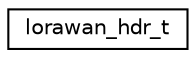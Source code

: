 digraph "Graphical Class Hierarchy"
{
 // LATEX_PDF_SIZE
  edge [fontname="Helvetica",fontsize="10",labelfontname="Helvetica",labelfontsize="10"];
  node [fontname="Helvetica",fontsize="10",shape=record];
  rankdir="LR";
  Node0 [label="lorawan_hdr_t",height=0.2,width=0.4,color="black", fillcolor="white", style="filled",URL="$structlorawan__hdr__t.html",tooltip="Data type to represent a LoRaWAN packet header."];
}
